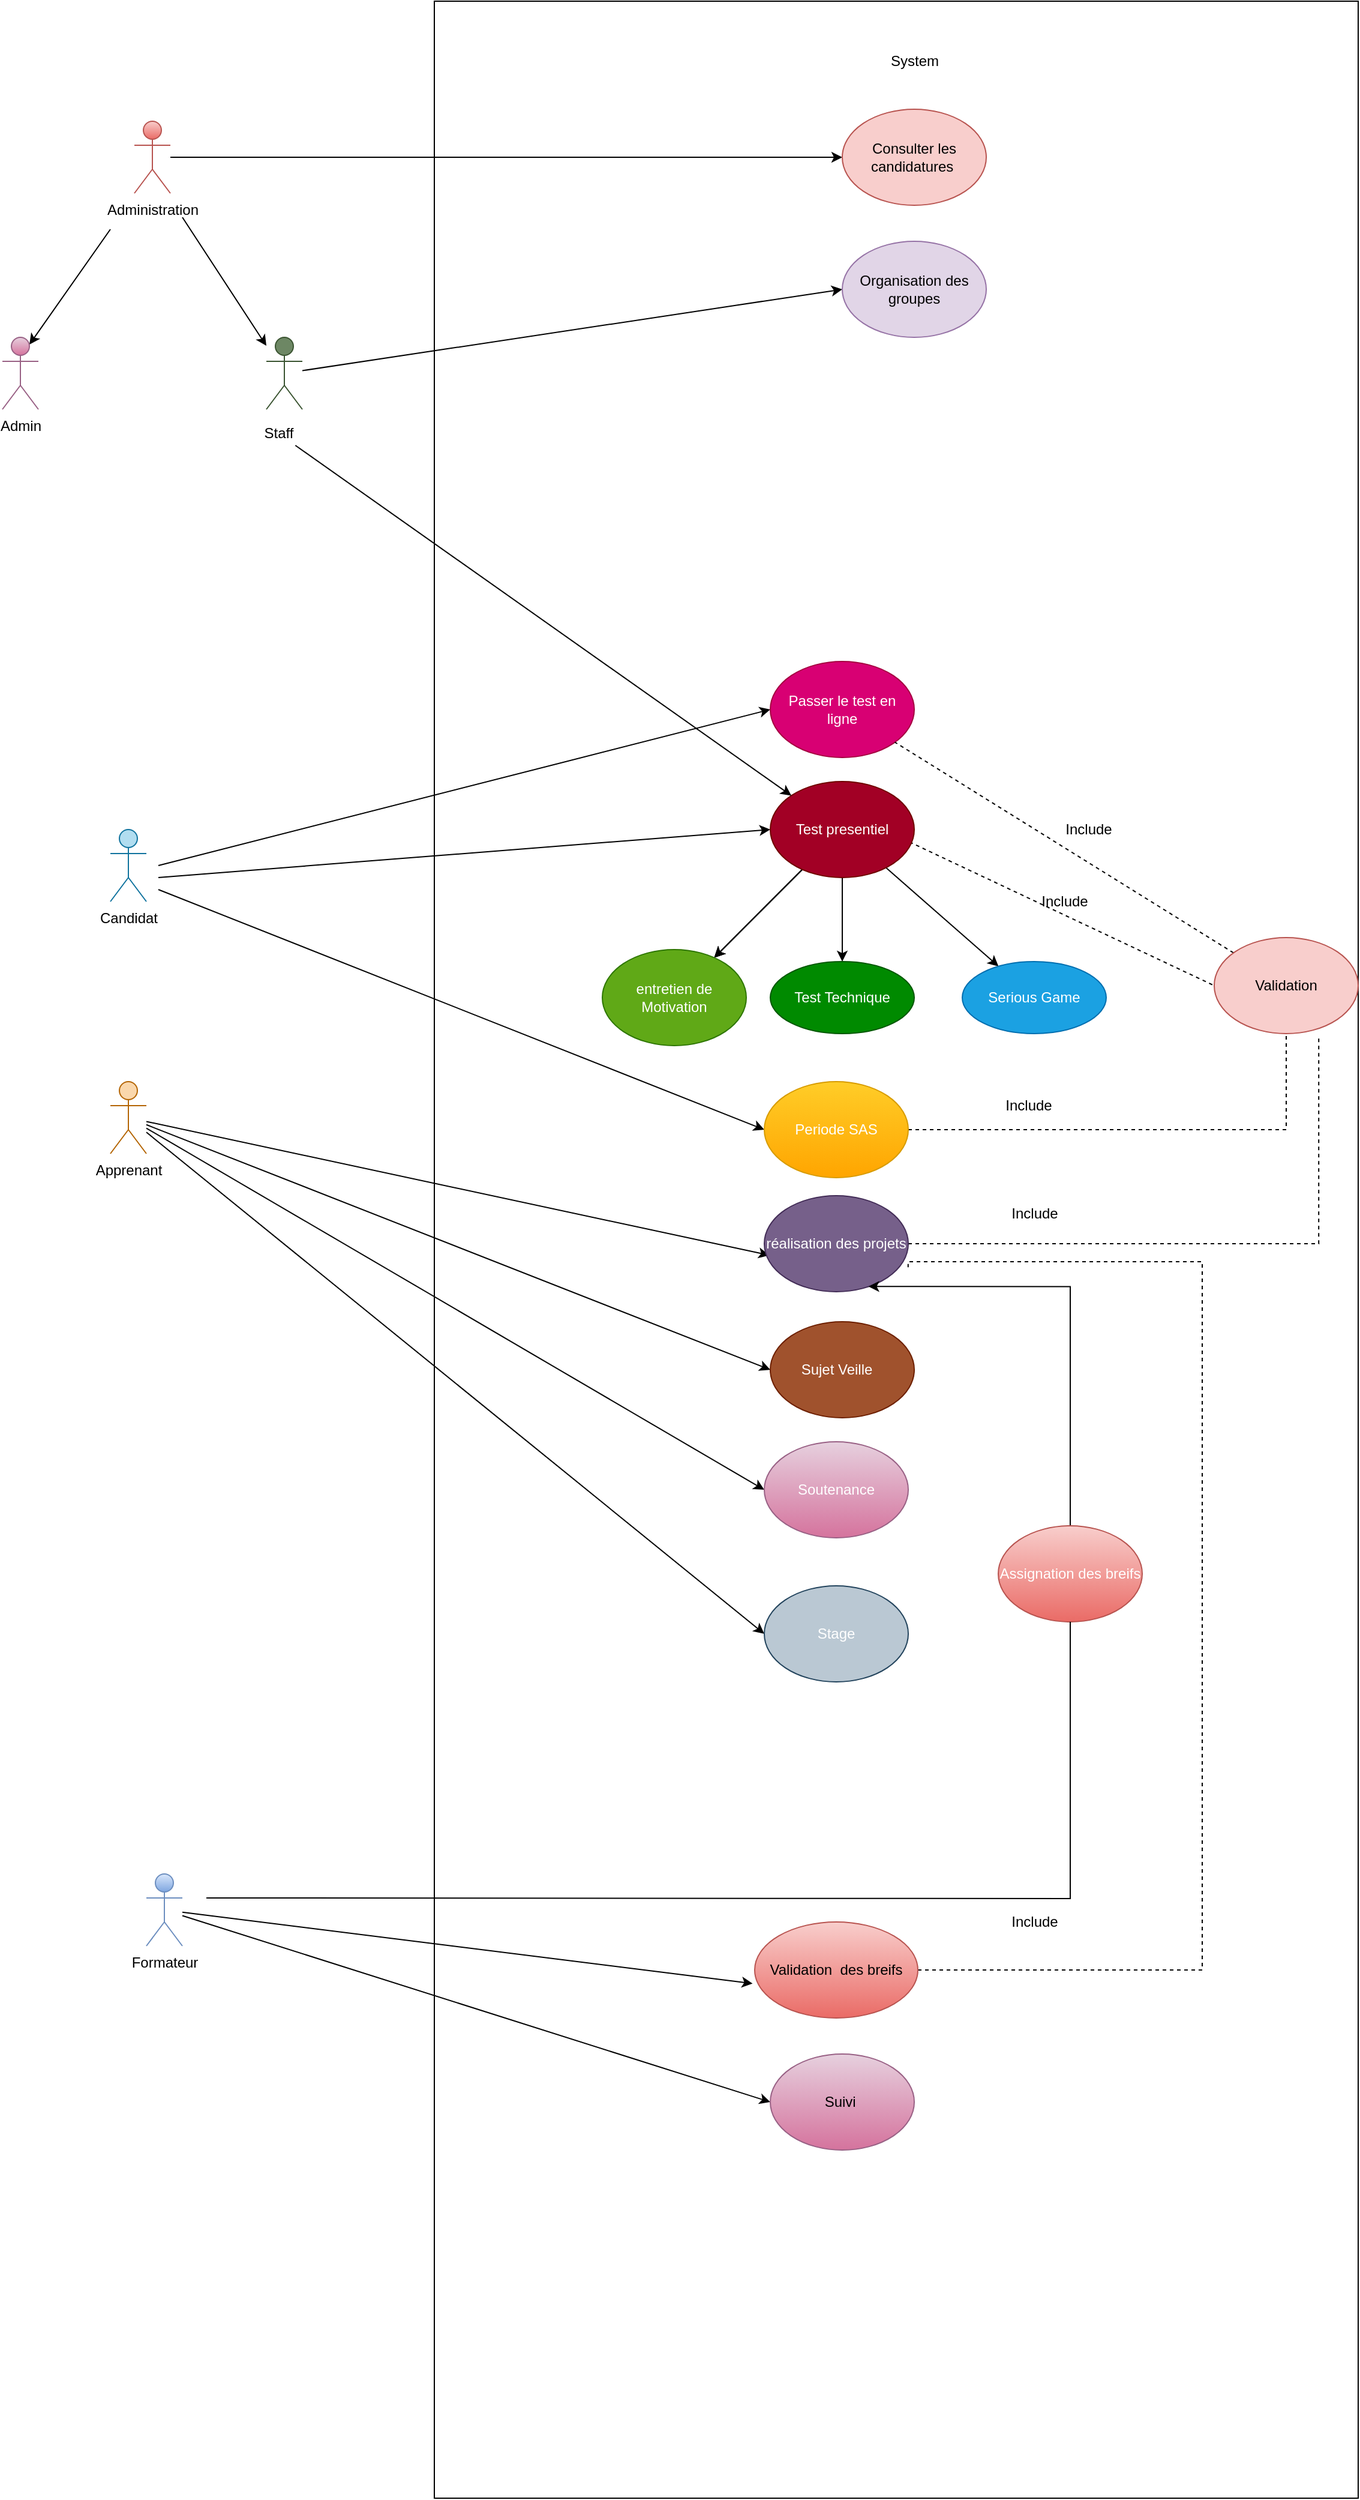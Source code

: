 <mxfile version="15.8.4" type="device"><diagram id="Iosbdjs1MOIzOmAHS2Sj" name="Page-1"><mxGraphModel dx="1865" dy="1818" grid="1" gridSize="10" guides="1" tooltips="1" connect="1" arrows="1" fold="1" page="1" pageScale="1" pageWidth="827" pageHeight="1169" math="0" shadow="0"><root><mxCell id="0"/><mxCell id="1" parent="0"/><mxCell id="MiK0mODmHnn7Fnc0JwD4-4" style="rounded=0;orthogonalLoop=1;jettySize=auto;html=1;entryX=0;entryY=0.5;entryDx=0;entryDy=0;" parent="1" target="MiK0mODmHnn7Fnc0JwD4-3" edge="1"><mxGeometry relative="1" as="geometry"><mxPoint x="-200" y="310" as="sourcePoint"/></mxGeometry></mxCell><mxCell id="MiK0mODmHnn7Fnc0JwD4-18" style="edgeStyle=none;rounded=0;orthogonalLoop=1;jettySize=auto;html=1;entryX=0;entryY=0.5;entryDx=0;entryDy=0;" parent="1" target="MiK0mODmHnn7Fnc0JwD4-6" edge="1"><mxGeometry relative="1" as="geometry"><mxPoint x="-200" y="320" as="sourcePoint"/></mxGeometry></mxCell><mxCell id="MiK0mODmHnn7Fnc0JwD4-20" style="edgeStyle=none;rounded=0;orthogonalLoop=1;jettySize=auto;html=1;entryX=0;entryY=0.5;entryDx=0;entryDy=0;" parent="1" target="MiK0mODmHnn7Fnc0JwD4-19" edge="1"><mxGeometry relative="1" as="geometry"><mxPoint x="-200" y="330" as="sourcePoint"/></mxGeometry></mxCell><mxCell id="MiK0mODmHnn7Fnc0JwD4-25" style="rounded=0;orthogonalLoop=1;jettySize=auto;html=1;entryX=0.035;entryY=0.62;entryDx=0;entryDy=0;entryPerimeter=0;endArrow=classic;endFill=1;" parent="1" source="MiK0mODmHnn7Fnc0JwD4-1" target="MiK0mODmHnn7Fnc0JwD4-24" edge="1"><mxGeometry relative="1" as="geometry"/></mxCell><mxCell id="MiK0mODmHnn7Fnc0JwD4-30" style="edgeStyle=none;rounded=0;orthogonalLoop=1;jettySize=auto;html=1;entryX=0;entryY=0.5;entryDx=0;entryDy=0;endArrow=classic;endFill=1;" parent="1" source="MiK0mODmHnn7Fnc0JwD4-1" target="MiK0mODmHnn7Fnc0JwD4-28" edge="1"><mxGeometry relative="1" as="geometry"/></mxCell><mxCell id="MiK0mODmHnn7Fnc0JwD4-32" style="edgeStyle=none;rounded=0;orthogonalLoop=1;jettySize=auto;html=1;entryX=0;entryY=0.5;entryDx=0;entryDy=0;endArrow=classic;endFill=1;" parent="1" source="MiK0mODmHnn7Fnc0JwD4-1" target="MiK0mODmHnn7Fnc0JwD4-31" edge="1"><mxGeometry relative="1" as="geometry"/></mxCell><mxCell id="MiK0mODmHnn7Fnc0JwD4-34" style="edgeStyle=none;rounded=0;orthogonalLoop=1;jettySize=auto;html=1;entryX=0;entryY=0.5;entryDx=0;entryDy=0;endArrow=classic;endFill=1;" parent="1" source="MiK0mODmHnn7Fnc0JwD4-1" target="MiK0mODmHnn7Fnc0JwD4-33" edge="1"><mxGeometry relative="1" as="geometry"/></mxCell><mxCell id="MiK0mODmHnn7Fnc0JwD4-1" value="Apprenant" style="shape=umlActor;verticalLabelPosition=bottom;verticalAlign=top;html=1;outlineConnect=0;fillColor=#fad7ac;strokeColor=#b46504;" parent="1" vertex="1"><mxGeometry x="-240" y="490" width="30" height="60" as="geometry"/></mxCell><mxCell id="MiK0mODmHnn7Fnc0JwD4-2" value="" style="rounded=0;whiteSpace=wrap;html=1;fillColor=none;" parent="1" vertex="1"><mxGeometry x="30" y="-410" width="770" height="2080" as="geometry"/></mxCell><mxCell id="MiK0mODmHnn7Fnc0JwD4-3" value="Passer le test en ligne" style="ellipse;whiteSpace=wrap;html=1;fillColor=#d80073;fontColor=#ffffff;strokeColor=#A50040;" parent="1" vertex="1"><mxGeometry x="310" y="140" width="120" height="80" as="geometry"/></mxCell><mxCell id="MiK0mODmHnn7Fnc0JwD4-5" value="System" style="text;html=1;resizable=0;autosize=1;align=center;verticalAlign=middle;points=[];fillColor=none;strokeColor=none;rounded=0;" parent="1" vertex="1"><mxGeometry x="400" y="-370" width="60" height="20" as="geometry"/></mxCell><mxCell id="MiK0mODmHnn7Fnc0JwD4-8" value="" style="edgeStyle=none;rounded=0;orthogonalLoop=1;jettySize=auto;html=1;" parent="1" source="MiK0mODmHnn7Fnc0JwD4-6" target="MiK0mODmHnn7Fnc0JwD4-7" edge="1"><mxGeometry relative="1" as="geometry"/></mxCell><mxCell id="MiK0mODmHnn7Fnc0JwD4-9" value="" style="edgeStyle=none;rounded=0;orthogonalLoop=1;jettySize=auto;html=1;" parent="1" source="MiK0mODmHnn7Fnc0JwD4-6" target="MiK0mODmHnn7Fnc0JwD4-7" edge="1"><mxGeometry relative="1" as="geometry"/></mxCell><mxCell id="MiK0mODmHnn7Fnc0JwD4-12" value="" style="edgeStyle=none;rounded=0;orthogonalLoop=1;jettySize=auto;html=1;" parent="1" source="MiK0mODmHnn7Fnc0JwD4-6" target="MiK0mODmHnn7Fnc0JwD4-7" edge="1"><mxGeometry relative="1" as="geometry"/></mxCell><mxCell id="MiK0mODmHnn7Fnc0JwD4-14" value="" style="edgeStyle=none;rounded=0;orthogonalLoop=1;jettySize=auto;html=1;" parent="1" source="MiK0mODmHnn7Fnc0JwD4-6" target="MiK0mODmHnn7Fnc0JwD4-13" edge="1"><mxGeometry relative="1" as="geometry"/></mxCell><mxCell id="MiK0mODmHnn7Fnc0JwD4-16" value="" style="edgeStyle=none;rounded=0;orthogonalLoop=1;jettySize=auto;html=1;" parent="1" source="MiK0mODmHnn7Fnc0JwD4-6" target="MiK0mODmHnn7Fnc0JwD4-15" edge="1"><mxGeometry relative="1" as="geometry"/></mxCell><mxCell id="MiK0mODmHnn7Fnc0JwD4-22" style="rounded=0;orthogonalLoop=1;jettySize=auto;html=1;entryX=0;entryY=0.5;entryDx=0;entryDy=0;dashed=1;endArrow=none;endFill=0;startArrow=none;exitX=0.967;exitY=0.63;exitDx=0;exitDy=0;exitPerimeter=0;" parent="1" source="MiK0mODmHnn7Fnc0JwD4-6" target="MiK0mODmHnn7Fnc0JwD4-26" edge="1"><mxGeometry relative="1" as="geometry"/></mxCell><mxCell id="MiK0mODmHnn7Fnc0JwD4-6" value="Test presentiel" style="ellipse;whiteSpace=wrap;html=1;fillColor=#a20025;fontColor=#ffffff;strokeColor=#6F0000;" parent="1" vertex="1"><mxGeometry x="310" y="240" width="120" height="80" as="geometry"/></mxCell><mxCell id="MiK0mODmHnn7Fnc0JwD4-7" value="entretien de Motivation" style="ellipse;whiteSpace=wrap;html=1;fillColor=#60a917;fontColor=#ffffff;strokeColor=#2D7600;" parent="1" vertex="1"><mxGeometry x="170" y="380" width="120" height="80" as="geometry"/></mxCell><mxCell id="MiK0mODmHnn7Fnc0JwD4-13" value="Serious Game" style="ellipse;whiteSpace=wrap;html=1;fillColor=#1ba1e2;fontColor=#ffffff;strokeColor=#006EAF;" parent="1" vertex="1"><mxGeometry x="470" y="390" width="120" height="60" as="geometry"/></mxCell><mxCell id="MiK0mODmHnn7Fnc0JwD4-15" value="&lt;span&gt;Test Technique&lt;/span&gt;" style="ellipse;whiteSpace=wrap;html=1;fillColor=#008a00;fontColor=#ffffff;strokeColor=#005700;" parent="1" vertex="1"><mxGeometry x="310" y="390" width="120" height="60" as="geometry"/></mxCell><mxCell id="MiK0mODmHnn7Fnc0JwD4-54" style="rounded=0;orthogonalLoop=1;jettySize=auto;html=1;entryX=0.5;entryY=1;entryDx=0;entryDy=0;endArrow=none;endFill=0;edgeStyle=orthogonalEdgeStyle;dashed=1;" parent="1" source="MiK0mODmHnn7Fnc0JwD4-19" target="MiK0mODmHnn7Fnc0JwD4-26" edge="1"><mxGeometry relative="1" as="geometry"/></mxCell><mxCell id="MiK0mODmHnn7Fnc0JwD4-19" value="&lt;font color=&quot;#ffffff&quot;&gt;Periode SAS&lt;/font&gt;" style="ellipse;whiteSpace=wrap;html=1;fillColor=#ffcd28;strokeColor=#d79b00;gradientColor=#ffa500;" parent="1" vertex="1"><mxGeometry x="305" y="490" width="120" height="80" as="geometry"/></mxCell><mxCell id="MiK0mODmHnn7Fnc0JwD4-59" style="edgeStyle=orthogonalEdgeStyle;rounded=0;orthogonalLoop=1;jettySize=auto;html=1;entryX=0.726;entryY=1.041;entryDx=0;entryDy=0;entryPerimeter=0;dashed=1;endArrow=none;endFill=0;" parent="1" source="MiK0mODmHnn7Fnc0JwD4-24" target="MiK0mODmHnn7Fnc0JwD4-26" edge="1"><mxGeometry relative="1" as="geometry"/></mxCell><mxCell id="MiK0mODmHnn7Fnc0JwD4-24" value="réalisation des projets" style="ellipse;whiteSpace=wrap;html=1;fillColor=#76608a;fontColor=#ffffff;strokeColor=#432D57;" parent="1" vertex="1"><mxGeometry x="305" y="585" width="120" height="80" as="geometry"/></mxCell><mxCell id="MiK0mODmHnn7Fnc0JwD4-27" style="edgeStyle=none;rounded=0;orthogonalLoop=1;jettySize=auto;html=1;endArrow=none;endFill=0;dashed=1;" parent="1" source="MiK0mODmHnn7Fnc0JwD4-26" target="MiK0mODmHnn7Fnc0JwD4-3" edge="1"><mxGeometry relative="1" as="geometry"/></mxCell><mxCell id="MiK0mODmHnn7Fnc0JwD4-26" value="Validation" style="ellipse;whiteSpace=wrap;html=1;fillColor=#f8cecc;strokeColor=#b85450;" parent="1" vertex="1"><mxGeometry x="680" y="370" width="120" height="80" as="geometry"/></mxCell><mxCell id="MiK0mODmHnn7Fnc0JwD4-28" value="" style="ellipse;whiteSpace=wrap;html=1;fillColor=#a0522d;fontColor=#ffffff;strokeColor=#6D1F00;" parent="1" vertex="1"><mxGeometry x="310" y="690" width="120" height="80" as="geometry"/></mxCell><mxCell id="MiK0mODmHnn7Fnc0JwD4-29" value="&lt;font color=&quot;#ffffff&quot;&gt;Sujet Veille&lt;/font&gt;" style="text;html=1;resizable=0;autosize=1;align=center;verticalAlign=middle;points=[];rounded=0;" parent="1" vertex="1"><mxGeometry x="330" y="720" width="70" height="20" as="geometry"/></mxCell><mxCell id="MiK0mODmHnn7Fnc0JwD4-31" value="&lt;font color=&quot;#ffffff&quot;&gt;Soutenance&lt;/font&gt;" style="ellipse;whiteSpace=wrap;html=1;fillColor=#e6d0de;strokeColor=#996185;gradientColor=#d5739d;" parent="1" vertex="1"><mxGeometry x="305" y="790" width="120" height="80" as="geometry"/></mxCell><mxCell id="MiK0mODmHnn7Fnc0JwD4-33" value="&lt;font color=&quot;#ffffff&quot;&gt;Stage&lt;/font&gt;" style="ellipse;whiteSpace=wrap;html=1;fillColor=#bac8d3;strokeColor=#23445d;" parent="1" vertex="1"><mxGeometry x="305" y="910" width="120" height="80" as="geometry"/></mxCell><mxCell id="MiK0mODmHnn7Fnc0JwD4-47" style="edgeStyle=none;rounded=0;orthogonalLoop=1;jettySize=auto;html=1;entryX=-0.013;entryY=0.641;entryDx=0;entryDy=0;entryPerimeter=0;endArrow=classic;endFill=1;" parent="1" source="MiK0mODmHnn7Fnc0JwD4-37" target="MiK0mODmHnn7Fnc0JwD4-40" edge="1"><mxGeometry relative="1" as="geometry"/></mxCell><mxCell id="MiK0mODmHnn7Fnc0JwD4-49" style="edgeStyle=none;rounded=0;orthogonalLoop=1;jettySize=auto;html=1;entryX=0;entryY=0.5;entryDx=0;entryDy=0;endArrow=classic;endFill=1;" parent="1" source="MiK0mODmHnn7Fnc0JwD4-37" target="MiK0mODmHnn7Fnc0JwD4-48" edge="1"><mxGeometry relative="1" as="geometry"/></mxCell><mxCell id="MiK0mODmHnn7Fnc0JwD4-63" style="edgeStyle=orthogonalEdgeStyle;rounded=0;orthogonalLoop=1;jettySize=auto;html=1;entryX=0.723;entryY=0.946;entryDx=0;entryDy=0;entryPerimeter=0;endArrow=classic;endFill=1;startArrow=none;" parent="1" source="MiK0mODmHnn7Fnc0JwD4-64" target="MiK0mODmHnn7Fnc0JwD4-24" edge="1"><mxGeometry relative="1" as="geometry"><mxPoint x="-160" y="1170" as="sourcePoint"/><Array as="points"><mxPoint x="560" y="661"/></Array></mxGeometry></mxCell><mxCell id="MiK0mODmHnn7Fnc0JwD4-37" value="Formateur" style="shape=umlActor;verticalLabelPosition=bottom;verticalAlign=top;html=1;outlineConnect=0;fillColor=#dae8fc;gradientColor=#7ea6e0;strokeColor=#6c8ebf;" parent="1" vertex="1"><mxGeometry x="-210" y="1150" width="30" height="60" as="geometry"/></mxCell><mxCell id="MiK0mODmHnn7Fnc0JwD4-61" style="edgeStyle=orthogonalEdgeStyle;rounded=0;orthogonalLoop=1;jettySize=auto;html=1;entryX=0.999;entryY=0.746;entryDx=0;entryDy=0;entryPerimeter=0;dashed=1;endArrow=none;endFill=0;exitX=1;exitY=0.5;exitDx=0;exitDy=0;" parent="1" source="MiK0mODmHnn7Fnc0JwD4-40" target="MiK0mODmHnn7Fnc0JwD4-24" edge="1"><mxGeometry relative="1" as="geometry"><Array as="points"><mxPoint x="670" y="1230"/><mxPoint x="670" y="640"/><mxPoint x="425" y="640"/></Array></mxGeometry></mxCell><mxCell id="MiK0mODmHnn7Fnc0JwD4-40" value="Validation&amp;nbsp; des breifs" style="ellipse;whiteSpace=wrap;html=1;fillColor=#f8cecc;gradientColor=#ea6b66;strokeColor=#b85450;" parent="1" vertex="1"><mxGeometry x="297" y="1190" width="136" height="80" as="geometry"/></mxCell><mxCell id="MiK0mODmHnn7Fnc0JwD4-41" value="Candidat" style="shape=umlActor;verticalLabelPosition=bottom;verticalAlign=top;html=1;outlineConnect=0;fillColor=#b1ddf0;strokeColor=#10739e;" parent="1" vertex="1"><mxGeometry x="-240" y="280" width="30" height="60" as="geometry"/></mxCell><mxCell id="MiK0mODmHnn7Fnc0JwD4-48" value="Suivi&amp;nbsp;" style="ellipse;whiteSpace=wrap;html=1;fillColor=#e6d0de;gradientColor=#d5739d;strokeColor=#996185;" parent="1" vertex="1"><mxGeometry x="310" y="1300" width="120" height="80" as="geometry"/></mxCell><mxCell id="MiK0mODmHnn7Fnc0JwD4-66" style="rounded=0;orthogonalLoop=1;jettySize=auto;html=1;entryX=0.75;entryY=0.1;entryDx=0;entryDy=0;entryPerimeter=0;endArrow=classic;endFill=1;" parent="1" target="MiK0mODmHnn7Fnc0JwD4-52" edge="1"><mxGeometry relative="1" as="geometry"><mxPoint x="-240" y="-220" as="sourcePoint"/></mxGeometry></mxCell><mxCell id="MiK0mODmHnn7Fnc0JwD4-69" style="edgeStyle=none;rounded=0;orthogonalLoop=1;jettySize=auto;html=1;endArrow=classic;endFill=1;" parent="1" target="MiK0mODmHnn7Fnc0JwD4-68" edge="1"><mxGeometry relative="1" as="geometry"><mxPoint x="-180" y="-230" as="sourcePoint"/></mxGeometry></mxCell><mxCell id="MiK0mODmHnn7Fnc0JwD4-73" style="edgeStyle=none;rounded=0;orthogonalLoop=1;jettySize=auto;html=1;endArrow=classic;endFill=1;" parent="1" source="MiK0mODmHnn7Fnc0JwD4-50" target="MiK0mODmHnn7Fnc0JwD4-72" edge="1"><mxGeometry relative="1" as="geometry"/></mxCell><mxCell id="MiK0mODmHnn7Fnc0JwD4-50" value="Administration" style="shape=umlActor;verticalLabelPosition=bottom;verticalAlign=top;html=1;outlineConnect=0;fillColor=#f8cecc;strokeColor=#b85450;gradientColor=#ea6b66;" parent="1" vertex="1"><mxGeometry x="-220" y="-310" width="30" height="60" as="geometry"/></mxCell><mxCell id="MiK0mODmHnn7Fnc0JwD4-52" value="Admin" style="shape=umlActor;verticalLabelPosition=bottom;verticalAlign=top;html=1;outlineConnect=0;fillColor=#e6d0de;strokeColor=#996185;gradientColor=#d5739d;" parent="1" vertex="1"><mxGeometry x="-330" y="-130" width="30" height="60" as="geometry"/></mxCell><mxCell id="MiK0mODmHnn7Fnc0JwD4-23" value="Include" style="text;html=1;resizable=0;autosize=1;align=center;verticalAlign=middle;points=[];fillColor=none;strokeColor=none;rounded=0;" parent="1" vertex="1"><mxGeometry x="530" y="330" width="50" height="20" as="geometry"/></mxCell><mxCell id="MiK0mODmHnn7Fnc0JwD4-55" value="Include" style="text;html=1;resizable=0;autosize=1;align=center;verticalAlign=middle;points=[];fillColor=none;strokeColor=none;rounded=0;" parent="1" vertex="1"><mxGeometry x="550" y="270" width="50" height="20" as="geometry"/></mxCell><mxCell id="MiK0mODmHnn7Fnc0JwD4-56" value="Include" style="text;html=1;resizable=0;autosize=1;align=center;verticalAlign=middle;points=[];fillColor=none;strokeColor=none;rounded=0;" parent="1" vertex="1"><mxGeometry x="500" y="500" width="50" height="20" as="geometry"/></mxCell><mxCell id="MiK0mODmHnn7Fnc0JwD4-60" value="Include" style="text;html=1;resizable=0;autosize=1;align=center;verticalAlign=middle;points=[];fillColor=none;strokeColor=none;rounded=0;" parent="1" vertex="1"><mxGeometry x="505" y="590" width="50" height="20" as="geometry"/></mxCell><mxCell id="MiK0mODmHnn7Fnc0JwD4-62" value="Include" style="text;html=1;resizable=0;autosize=1;align=center;verticalAlign=middle;points=[];fillColor=none;strokeColor=none;rounded=0;" parent="1" vertex="1"><mxGeometry x="505" y="1180" width="50" height="20" as="geometry"/></mxCell><mxCell id="MiK0mODmHnn7Fnc0JwD4-64" value="&lt;font color=&quot;#ffffff&quot;&gt;Assignation des breifs&lt;/font&gt;" style="ellipse;whiteSpace=wrap;html=1;fillColor=#f8cecc;strokeColor=#b85450;gradientColor=#ea6b66;" parent="1" vertex="1"><mxGeometry x="500" y="860" width="120" height="80" as="geometry"/></mxCell><mxCell id="MiK0mODmHnn7Fnc0JwD4-65" value="" style="edgeStyle=orthogonalEdgeStyle;rounded=0;orthogonalLoop=1;jettySize=auto;html=1;endArrow=none;endFill=1;" parent="1" target="MiK0mODmHnn7Fnc0JwD4-64" edge="1"><mxGeometry relative="1" as="geometry"><mxPoint x="-160" y="1170" as="sourcePoint"/><mxPoint x="560" y="960" as="targetPoint"/><Array as="points"/></mxGeometry></mxCell><mxCell id="MiK0mODmHnn7Fnc0JwD4-75" style="edgeStyle=none;rounded=0;orthogonalLoop=1;jettySize=auto;html=1;entryX=0;entryY=0.5;entryDx=0;entryDy=0;endArrow=classic;endFill=1;" parent="1" source="MiK0mODmHnn7Fnc0JwD4-68" target="MiK0mODmHnn7Fnc0JwD4-74" edge="1"><mxGeometry relative="1" as="geometry"/></mxCell><mxCell id="MiK0mODmHnn7Fnc0JwD4-68" value="Staff" style="shape=umlActor;verticalLabelPosition=bottom;verticalAlign=top;html=1;outlineConnect=0;fillColor=#6d8764;fontColor=#ffffff;strokeColor=#3A5431;" parent="1" vertex="1"><mxGeometry x="-110" y="-130" width="30" height="60" as="geometry"/></mxCell><mxCell id="MiK0mODmHnn7Fnc0JwD4-72" value="Consulter les candidatures&amp;nbsp;" style="ellipse;whiteSpace=wrap;html=1;fillColor=#f8cecc;strokeColor=#b85450;" parent="1" vertex="1"><mxGeometry x="370" y="-320" width="120" height="80" as="geometry"/></mxCell><mxCell id="MiK0mODmHnn7Fnc0JwD4-74" value="Organisation des groupes" style="ellipse;whiteSpace=wrap;html=1;fillColor=#e1d5e7;strokeColor=#9673a6;" parent="1" vertex="1"><mxGeometry x="370" y="-210" width="120" height="80" as="geometry"/></mxCell><mxCell id="wgVREl2vZ4EvUnmIQ-PB-1" style="rounded=0;orthogonalLoop=1;jettySize=auto;html=1;entryX=0;entryY=0;entryDx=0;entryDy=0;" edge="1" parent="1" source="vvAIHorMv0u6Nqh4TqKV-1" target="MiK0mODmHnn7Fnc0JwD4-6"><mxGeometry relative="1" as="geometry"/></mxCell><mxCell id="vvAIHorMv0u6Nqh4TqKV-1" value="&lt;font color=&quot;#000000&quot;&gt;Staff&lt;/font&gt;" style="text;html=1;align=center;verticalAlign=middle;resizable=0;points=[];autosize=1;strokeColor=none;fillColor=none;fontColor=#FFFFFF;" parent="1" vertex="1"><mxGeometry x="-120" y="-60" width="40" height="20" as="geometry"/></mxCell></root></mxGraphModel></diagram></mxfile>